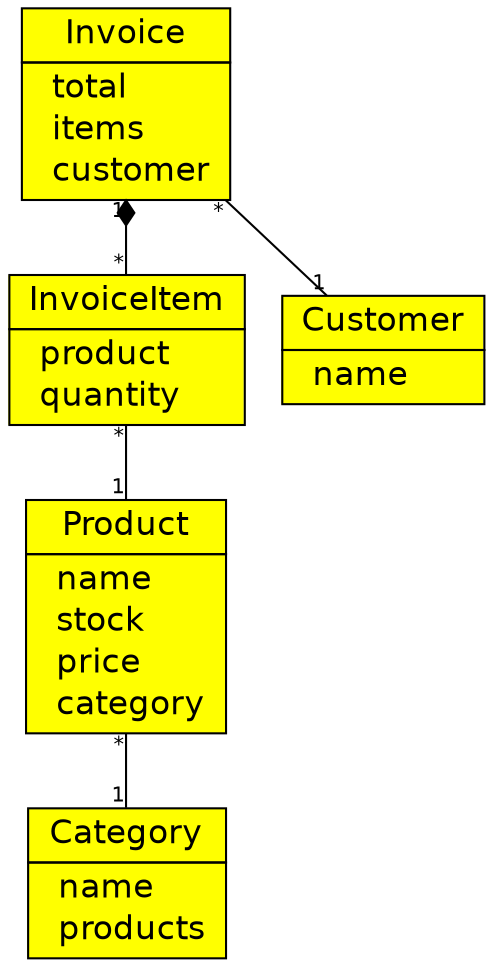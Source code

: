 #!/usr/local/bin/dot
#
# Class diagram 
# Generated by UMLGraph version R5_6-9-g37cd34 (http://www.umlgraph.org/)
#

digraph G {
graph [fontnames="svg"]
edge [fontname="Helvetica",fontsize=10,labelfontname="Helvetica",labelfontsize=10,color="black"];
node [fontname="Helvetica",fontcolor="black",fontsize=10,shape=plaintext,margin=0,width=0,height=0];
nodesep=0.25;
ranksep=0.5;
// gr.spinellis.basic.invoice.InvoiceItem
c279 [label=<<table title="gr.spinellis.basic.invoice.InvoiceItem" border="0" cellborder="1" cellspacing="0" cellpadding="2" bgcolor="yellow"><tr><td><table border="0" cellspacing="0" cellpadding="1"><tr><td align="center" balign="center"> InvoiceItem </td></tr></table></td></tr><tr><td><table border="0" cellspacing="0" cellpadding="1"><tr><td align="left" balign="left">  product </td></tr><tr><td align="left" balign="left">  quantity </td></tr></table></td></tr></table>>, fontname="Helvetica", fontcolor="black", fontsize=16.0];
// gr.spinellis.basic.invoice.Invoice
c280 [label=<<table title="gr.spinellis.basic.invoice.Invoice" border="0" cellborder="1" cellspacing="0" cellpadding="2" bgcolor="yellow"><tr><td><table border="0" cellspacing="0" cellpadding="1"><tr><td align="center" balign="center"> Invoice </td></tr></table></td></tr><tr><td><table border="0" cellspacing="0" cellpadding="1"><tr><td align="left" balign="left">  total </td></tr><tr><td align="left" balign="left">  items </td></tr><tr><td align="left" balign="left">  customer </td></tr></table></td></tr></table>>, fontname="Helvetica", fontcolor="black", fontsize=16.0];
// gr.spinellis.basic.invoice.Customer
c281 [label=<<table title="gr.spinellis.basic.invoice.Customer" border="0" cellborder="1" cellspacing="0" cellpadding="2" bgcolor="yellow"><tr><td><table border="0" cellspacing="0" cellpadding="1"><tr><td align="center" balign="center"> Customer </td></tr></table></td></tr><tr><td><table border="0" cellspacing="0" cellpadding="1"><tr><td align="left" balign="left">  name </td></tr></table></td></tr></table>>, fontname="Helvetica", fontcolor="black", fontsize=16.0];
// gr.spinellis.basic.product.Product
c282 [label=<<table title="gr.spinellis.basic.product.Product" border="0" cellborder="1" cellspacing="0" cellpadding="2" bgcolor="yellow"><tr><td><table border="0" cellspacing="0" cellpadding="1"><tr><td align="center" balign="center"> Product </td></tr></table></td></tr><tr><td><table border="0" cellspacing="0" cellpadding="1"><tr><td align="left" balign="left">  name </td></tr><tr><td align="left" balign="left">  stock </td></tr><tr><td align="left" balign="left">  price </td></tr><tr><td align="left" balign="left">  category </td></tr></table></td></tr></table>>, fontname="Helvetica", fontcolor="black", fontsize=16.0];
// gr.spinellis.basic.product.Category
c283 [label=<<table title="gr.spinellis.basic.product.Category" border="0" cellborder="1" cellspacing="0" cellpadding="2" bgcolor="yellow"><tr><td><table border="0" cellspacing="0" cellpadding="1"><tr><td align="center" balign="center"> Category </td></tr></table></td></tr><tr><td><table border="0" cellspacing="0" cellpadding="1"><tr><td align="left" balign="left">  name </td></tr><tr><td align="left" balign="left">  products </td></tr></table></td></tr></table>>, fontname="Helvetica", fontcolor="black", fontsize=16.0];
// gr.spinellis.basic.invoice.InvoiceItem assoc gr.spinellis.basic.product.Product
c279 -> c282 [arrowhead=none,weight=2,taillabel="*", headlabel="1"];
// gr.spinellis.basic.invoice.Invoice assoc gr.spinellis.basic.invoice.Customer
c280 -> c281 [arrowhead=none,weight=2,taillabel="*", headlabel="1"];
// gr.spinellis.basic.invoice.Invoice composed gr.spinellis.basic.invoice.InvoiceItem
c280 -> c279 [arrowhead=none,arrowtail=diamond,dir=back,weight=6,taillabel="1", headlabel="*"];
// gr.spinellis.basic.product.Product assoc gr.spinellis.basic.product.Category
c282 -> c283 [arrowhead=none,weight=2,taillabel="*", headlabel="1"];
}

